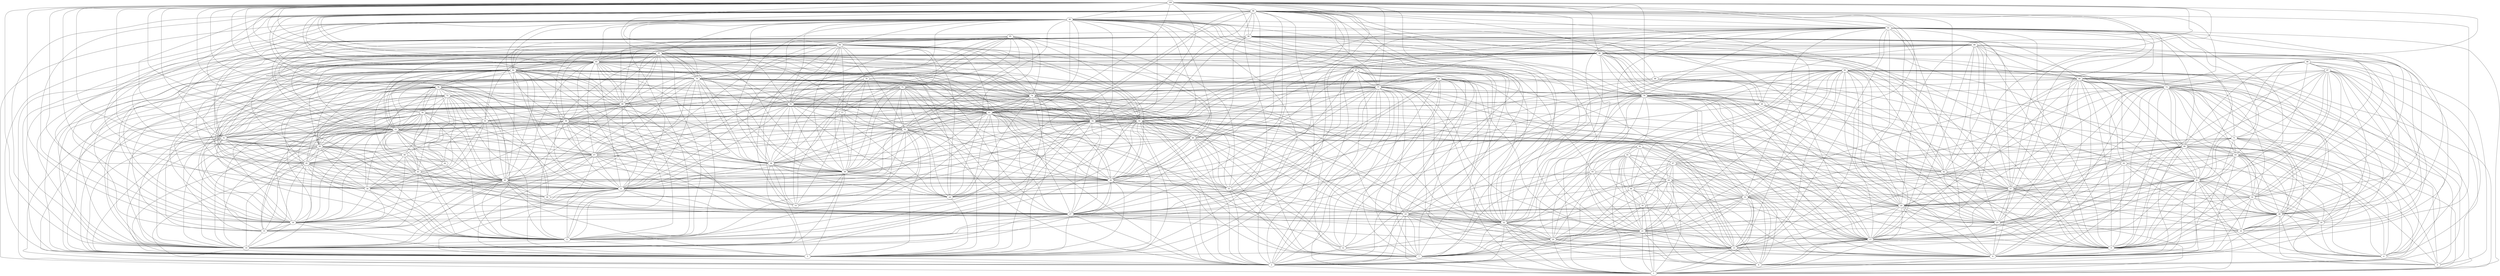 graph {
2--1
4--3
5--2
6--1
7--1
7--2
8--1
8--6
9--4
9--8
10--5
11--5
11--10
12--2
12--7
13--1
13--2
13--6
13--7
13--8
15--10
15--11
16--4
16--9
17--1
17--2
17--6
17--8
17--9
17--13
18--5
18--10
18--11
18--15
19--3
19--4
19--8
19--9
19--16
20--1
20--2
20--6
20--7
20--12
20--13
21--1
21--2
21--6
21--7
21--8
21--13
21--17
21--20
22--1
22--2
22--5
22--6
22--7
22--8
22--13
22--17
22--20
22--21
23--1
23--2
23--7
23--12
23--13
23--20
23--21
23--22
24--5
24--14
25--8
25--9
25--16
25--17
26--3
26--4
26--8
26--9
26--16
26--17
26--19
26--25
27--2
27--5
27--10
27--11
27--13
27--17
27--18
27--22
29--1
29--8
29--9
29--13
29--16
29--17
29--21
29--22
29--25
29--26
29--27
30--1
30--6
30--7
30--13
30--20
30--21
30--23
31--2
31--5
31--10
31--11
31--18
31--22
31--27
32--4
32--8
32--9
32--16
32--19
32--25
32--26
32--29
33--1
33--6
33--7
33--8
33--13
33--17
33--20
33--21
33--22
33--23
33--29
33--30
34--11
34--15
34--18
34--28
35--2
35--7
35--12
35--23
35--24
36--2
36--5
36--7
36--10
36--22
36--23
36--24
36--27
36--31
36--35
37--8
37--9
37--16
37--17
37--25
37--26
37--27
37--29
37--32
38--5
38--10
38--14
38--24
38--31
38--36
39--5
39--10
39--14
39--24
39--31
39--36
39--38
40--5
40--10
40--11
40--15
40--18
40--25
40--27
40--31
40--34
40--37
41--1
41--3
41--4
41--6
41--8
41--9
41--13
41--16
41--17
41--19
41--21
41--25
41--26
41--29
41--32
41--33
41--37
42--9
42--16
42--25
42--32
42--37
42--40
43--11
43--15
43--18
43--28
43--34
43--40
44--28
44--34
44--43
45--5
45--10
45--11
45--15
45--18
45--27
45--31
45--34
45--40
45--43
46--15
46--18
46--28
46--34
46--40
46--43
46--44
46--45
47--5
47--10
47--11
47--14
47--15
47--18
47--31
47--36
47--38
47--39
47--45
48--1
48--6
48--7
48--20
48--21
48--30
48--33
49--2
49--7
49--12
49--23
49--24
49--35
49--36
49--38
49--39
50--5
50--10
50--11
50--15
50--18
50--27
50--31
50--34
50--40
50--43
50--45
50--46
50--47
51--5
51--10
51--11
51--15
51--18
51--27
51--31
51--34
51--40
51--43
51--45
51--47
51--50
52--2
52--5
52--10
52--14
52--24
52--31
52--35
52--36
52--38
52--39
52--47
52--49
53--5
53--10
53--11
53--15
53--18
53--27
53--31
53--34
53--36
53--38
53--39
53--40
53--43
53--45
53--47
53--50
53--51
54--5
54--8
54--9
54--10
54--11
54--17
54--18
54--22
54--25
54--27
54--29
54--31
54--34
54--37
54--40
54--42
54--45
54--50
54--51
54--53
55--28
55--34
55--40
55--42
55--43
55--44
55--46
56--11
56--15
56--18
56--28
56--34
56--40
56--43
56--44
56--45
56--46
56--50
56--51
56--53
56--54
56--55
57--14
57--24
57--38
57--39
57--52
58--5
58--10
58--11
58--14
58--15
58--18
58--27
58--31
58--36
58--38
58--39
58--45
58--47
58--50
58--51
58--52
58--53
59--2
59--5
59--7
59--10
59--12
59--22
59--23
59--24
59--31
59--35
59--36
59--38
59--39
59--49
59--52
60--1
60--6
60--7
60--8
60--13
60--17
60--20
60--21
60--22
60--23
60--30
60--33
60--48
61--2
61--5
61--7
61--10
61--11
61--22
61--23
61--24
61--27
61--31
61--35
61--36
61--38
61--39
61--47
61--49
61--52
61--53
61--58
61--59
62--4
62--9
62--16
62--25
62--26
62--32
62--37
62--42
63--3
63--4
63--8
63--9
63--16
63--17
63--19
63--26
63--29
63--32
63--37
63--41
63--62
64--2
64--5
64--10
64--14
64--24
64--31
64--35
64--36
64--38
64--39
64--47
64--49
64--52
64--53
64--57
64--58
64--59
64--61
65--7
65--12
65--20
65--23
65--30
65--48
65--60
66--9
66--10
66--11
66--17
66--18
66--25
66--27
66--29
66--31
66--34
66--37
66--40
66--42
66--45
66--50
66--51
66--53
66--54
66--55
66--56
67--1
67--6
67--13
67--20
67--21
67--30
67--33
67--48
67--60
67--65
68--1
68--3
68--4
68--6
68--8
68--9
68--13
68--17
68--19
68--21
68--26
68--29
68--33
68--41
68--60
68--63
68--67
69--25
69--28
69--42
69--55
69--62
70--1
70--2
70--8
70--9
70--11
70--13
70--17
70--21
70--22
70--25
70--26
70--27
70--29
70--31
70--33
70--37
70--41
70--54
70--66
71--3
71--4
71--6
71--8
71--19
71--26
71--33
71--41
71--60
71--63
71--67
71--68
72--11
72--18
72--28
72--34
72--40
72--42
72--43
72--44
72--45
72--46
72--50
72--51
72--55
72--56
72--66
72--69
73--1
73--3
73--4
73--6
73--8
73--9
73--13
73--16
73--17
73--19
73--21
73--25
73--26
73--29
73--32
73--33
73--37
73--41
73--63
73--68
73--70
73--71
74--2
74--5
74--7
74--10
74--22
74--23
74--24
74--31
74--35
74--36
74--38
74--39
74--47
74--49
74--52
74--58
74--59
74--61
74--64
75--5
75--14
75--24
75--36
75--38
75--39
75--47
75--49
75--52
75--57
75--58
75--59
75--61
75--64
75--74
76--11
76--15
76--18
76--27
76--28
76--34
76--40
76--42
76--43
76--44
76--45
76--46
76--50
76--51
76--53
76--54
76--55
76--56
76--66
76--69
76--72
77--1
77--2
77--5
77--7
77--12
77--13
77--17
77--20
77--21
77--22
77--23
77--27
77--31
77--35
77--36
77--49
77--59
77--61
77--64
77--70
77--74
78--14
78--24
78--38
78--39
78--52
78--57
78--64
78--75
79--2
79--5
79--10
79--11
79--18
79--22
79--27
79--31
79--36
79--38
79--39
79--40
79--45
79--47
79--50
79--51
79--52
79--53
79--54
79--58
79--59
79--61
79--64
79--74
79--75
79--77
80--4
80--8
80--9
80--16
80--17
80--19
80--25
80--26
80--29
80--32
80--37
80--41
80--42
80--62
80--63
80--66
80--68
80--70
80--73
81--1
81--6
81--7
81--13
81--20
81--21
81--30
81--33
81--48
81--60
81--65
81--67
82--1
82--2
82--7
82--12
82--13
82--20
82--21
82--22
82--23
82--35
82--36
82--49
82--59
82--61
82--65
82--74
82--77
83--1
83--2
83--6
83--7
83--8
83--9
83--13
83--17
83--20
83--21
83--22
83--26
83--29
83--30
83--33
83--41
83--48
83--60
83--63
83--67
83--68
83--70
83--71
83--73
83--77
83--80
83--81
84--5
84--10
84--11
84--15
84--18
84--27
84--31
84--34
84--36
84--38
84--39
84--40
84--43
84--45
84--47
84--50
84--51
84--53
84--54
84--56
84--58
84--61
84--64
84--66
84--74
84--76
84--79
85--5
85--10
85--11
85--15
85--18
85--22
85--27
85--31
85--34
85--36
85--38
85--39
85--40
85--45
85--47
85--50
85--51
85--53
85--54
85--56
85--58
85--61
85--64
85--66
85--70
85--74
85--76
85--79
85--84
86--8
86--9
86--11
86--17
86--18
86--22
86--25
86--26
86--27
86--29
86--31
86--32
86--37
86--40
86--41
86--42
86--51
86--53
86--54
86--66
86--70
86--73
86--76
86--80
86--84
86--85
87--3
87--4
87--8
87--9
87--16
87--19
87--26
87--32
87--41
87--63
87--68
87--71
87--73
87--80
88--25
88--28
88--37
88--42
88--55
88--62
88--66
88--69
88--72
88--76
89--9
89--16
89--25
89--26
89--29
89--32
89--37
89--42
89--54
89--55
89--62
89--66
89--69
89--80
89--86
89--88
90--9
90--11
90--17
90--18
90--25
90--27
90--29
90--32
90--34
90--37
90--40
90--42
90--50
90--51
90--54
90--55
90--56
90--66
90--69
90--70
90--72
90--76
90--80
90--84
90--85
90--86
90--88
90--89
91--1
91--2
91--8
91--9
91--13
91--17
91--21
91--22
91--25
91--26
91--27
91--29
91--32
91--33
91--37
91--41
91--54
91--63
91--66
91--68
91--70
91--73
91--77
91--80
91--83
91--86
91--90
92--6
92--20
92--30
92--33
92--48
92--60
92--65
92--67
92--81
93--2
93--5
93--10
93--11
93--18
93--22
93--27
93--31
93--36
93--38
93--39
93--40
93--45
93--47
93--50
93--51
93--52
93--53
93--54
93--58
93--59
93--61
93--64
93--66
93--70
93--74
93--77
93--79
93--84
93--85
94--5
94--10
94--14
94--24
94--31
94--36
94--38
94--39
94--47
94--49
94--51
94--52
94--53
94--57
94--58
94--59
94--61
94--64
94--74
94--75
94--78
94--79
94--84
94--85
94--93
95--14
95--24
95--35
95--38
95--39
95--49
95--52
95--57
95--59
95--64
95--74
95--75
95--78
95--94
96--1
96--2
96--5
96--7
96--10
96--11
96--13
96--17
96--21
96--22
96--23
96--27
96--31
96--36
96--38
96--39
96--51
96--52
96--53
96--54
96--58
96--59
96--61
96--64
96--70
96--74
96--77
96--79
96--84
96--85
96--91
96--93
96--94
97--2
97--7
97--12
97--20
97--23
97--35
97--36
97--49
97--59
97--74
97--77
97--82
98--3
98--4
98--19
98--26
98--41
98--63
98--68
98--71
98--73
98--87
99--1
99--2
99--5
99--8
99--9
99--10
99--11
99--13
99--17
99--18
99--21
99--22
99--25
99--27
99--29
99--31
99--36
99--37
99--40
99--50
99--51
99--53
99--54
99--61
99--66
99--70
99--77
99--79
99--84
99--85
99--86
99--90
99--91
99--93
99--96
100--2
100--5
100--10
100--11
100--13
100--17
100--18
100--22
100--27
100--29
100--31
100--36
100--37
100--40
100--45
100--50
100--51
100--53
100--54
100--58
100--61
100--66
100--70
100--76
100--77
100--79
100--84
100--85
100--86
100--90
100--91
100--93
100--96
100--99
}
